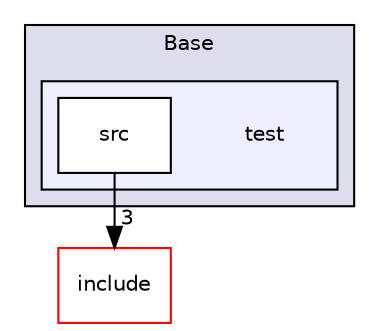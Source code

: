 digraph "/home/travis/build/AliceO2Group/AliceO2/Detectors/MUON/MID/Base/test" {
  bgcolor=transparent;
  compound=true
  node [ fontsize="10", fontname="Helvetica"];
  edge [ labelfontsize="10", labelfontname="Helvetica"];
  subgraph clusterdir_b5547b1068d53f0f904ee5a2a84992af {
    graph [ bgcolor="#ddddee", pencolor="black", label="Base" fontname="Helvetica", fontsize="10", URL="dir_b5547b1068d53f0f904ee5a2a84992af.html"]
  subgraph clusterdir_32e49f0791d191b7d3ff38f062842c3d {
    graph [ bgcolor="#eeeeff", pencolor="black", label="" URL="dir_32e49f0791d191b7d3ff38f062842c3d.html"];
    dir_32e49f0791d191b7d3ff38f062842c3d [shape=plaintext label="test"];
    dir_62a308130debe3799e6dfe49676b699a [shape=box label="src" color="black" fillcolor="white" style="filled" URL="dir_62a308130debe3799e6dfe49676b699a.html"];
  }
  }
  dir_489f40b36f28d316deaebf4fe902d76f [shape=box label="include" color="red" URL="dir_489f40b36f28d316deaebf4fe902d76f.html"];
  dir_62a308130debe3799e6dfe49676b699a->dir_489f40b36f28d316deaebf4fe902d76f [headlabel="3", labeldistance=1.5 headhref="dir_000352_000128.html"];
}
